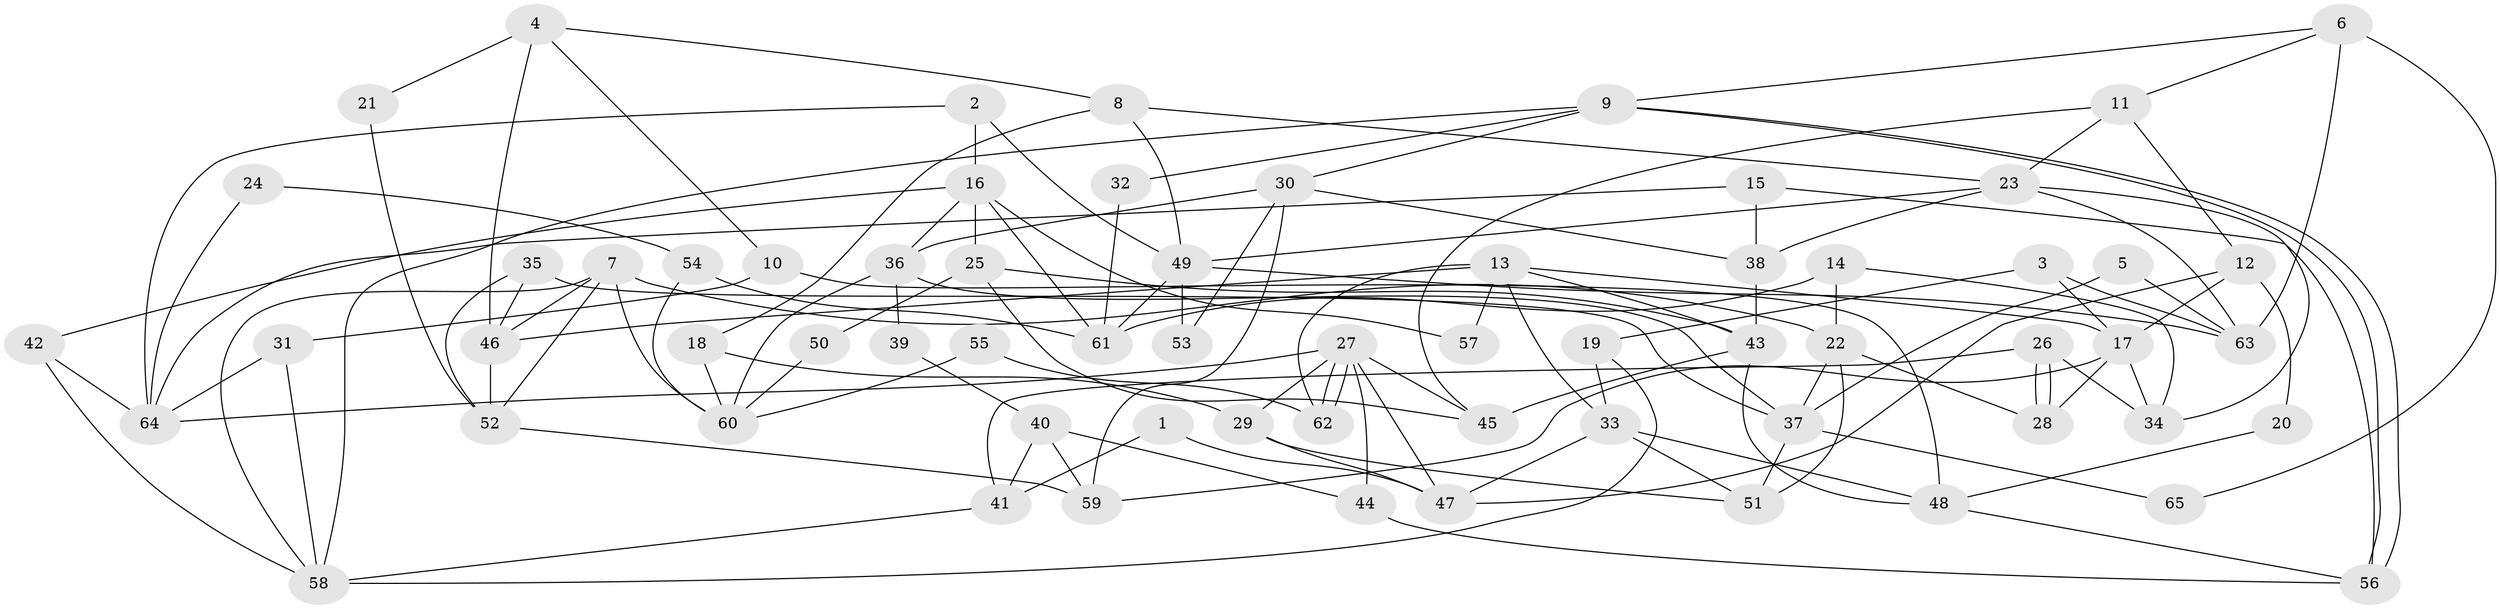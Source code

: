 // Generated by graph-tools (version 1.1) at 2025/26/03/09/25 03:26:12]
// undirected, 65 vertices, 130 edges
graph export_dot {
graph [start="1"]
  node [color=gray90,style=filled];
  1;
  2;
  3;
  4;
  5;
  6;
  7;
  8;
  9;
  10;
  11;
  12;
  13;
  14;
  15;
  16;
  17;
  18;
  19;
  20;
  21;
  22;
  23;
  24;
  25;
  26;
  27;
  28;
  29;
  30;
  31;
  32;
  33;
  34;
  35;
  36;
  37;
  38;
  39;
  40;
  41;
  42;
  43;
  44;
  45;
  46;
  47;
  48;
  49;
  50;
  51;
  52;
  53;
  54;
  55;
  56;
  57;
  58;
  59;
  60;
  61;
  62;
  63;
  64;
  65;
  1 -- 47;
  1 -- 41;
  2 -- 64;
  2 -- 16;
  2 -- 49;
  3 -- 63;
  3 -- 19;
  3 -- 17;
  4 -- 8;
  4 -- 46;
  4 -- 10;
  4 -- 21;
  5 -- 37;
  5 -- 63;
  6 -- 11;
  6 -- 9;
  6 -- 63;
  6 -- 65;
  7 -- 22;
  7 -- 46;
  7 -- 52;
  7 -- 58;
  7 -- 60;
  8 -- 23;
  8 -- 18;
  8 -- 49;
  9 -- 56;
  9 -- 56;
  9 -- 58;
  9 -- 30;
  9 -- 32;
  10 -- 31;
  10 -- 48;
  11 -- 23;
  11 -- 45;
  11 -- 12;
  12 -- 17;
  12 -- 20;
  12 -- 47;
  13 -- 33;
  13 -- 43;
  13 -- 17;
  13 -- 46;
  13 -- 57;
  13 -- 62;
  14 -- 61;
  14 -- 34;
  14 -- 22;
  15 -- 64;
  15 -- 38;
  15 -- 56;
  16 -- 36;
  16 -- 25;
  16 -- 42;
  16 -- 57;
  16 -- 61;
  17 -- 28;
  17 -- 34;
  17 -- 59;
  18 -- 60;
  18 -- 29;
  19 -- 33;
  19 -- 58;
  20 -- 48;
  21 -- 52;
  22 -- 28;
  22 -- 37;
  22 -- 51;
  23 -- 63;
  23 -- 49;
  23 -- 34;
  23 -- 38;
  24 -- 64;
  24 -- 54;
  25 -- 43;
  25 -- 45;
  25 -- 50;
  26 -- 28;
  26 -- 28;
  26 -- 34;
  26 -- 41;
  27 -- 62;
  27 -- 62;
  27 -- 29;
  27 -- 44;
  27 -- 45;
  27 -- 47;
  27 -- 64;
  29 -- 51;
  29 -- 47;
  30 -- 59;
  30 -- 36;
  30 -- 38;
  30 -- 53;
  31 -- 58;
  31 -- 64;
  32 -- 61;
  33 -- 47;
  33 -- 48;
  33 -- 51;
  35 -- 46;
  35 -- 37;
  35 -- 52;
  36 -- 37;
  36 -- 39;
  36 -- 60;
  37 -- 51;
  37 -- 65;
  38 -- 43;
  39 -- 40;
  40 -- 59;
  40 -- 44;
  40 -- 41;
  41 -- 58;
  42 -- 58;
  42 -- 64;
  43 -- 48;
  43 -- 45;
  44 -- 56;
  46 -- 52;
  48 -- 56;
  49 -- 53;
  49 -- 61;
  49 -- 63;
  50 -- 60;
  52 -- 59;
  54 -- 60;
  54 -- 61;
  55 -- 60;
  55 -- 62;
}
